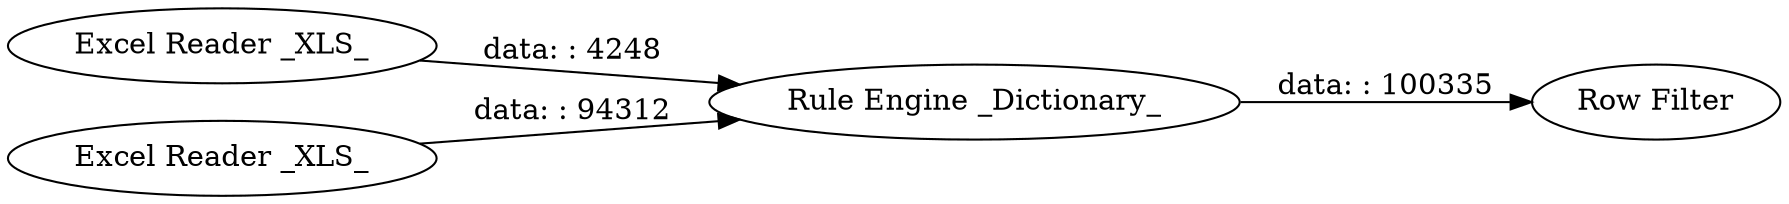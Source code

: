 digraph {
	"7780302899768216943_72" [label="Rule Engine _Dictionary_"]
	"7780302899768216943_62" [label="Excel Reader _XLS_"]
	"7780302899768216943_71" [label="Excel Reader _XLS_"]
	"7780302899768216943_74" [label="Row Filter"]
	"7780302899768216943_71" -> "7780302899768216943_72" [label="data: : 94312"]
	"7780302899768216943_62" -> "7780302899768216943_72" [label="data: : 4248"]
	"7780302899768216943_72" -> "7780302899768216943_74" [label="data: : 100335"]
	rankdir=LR
}
